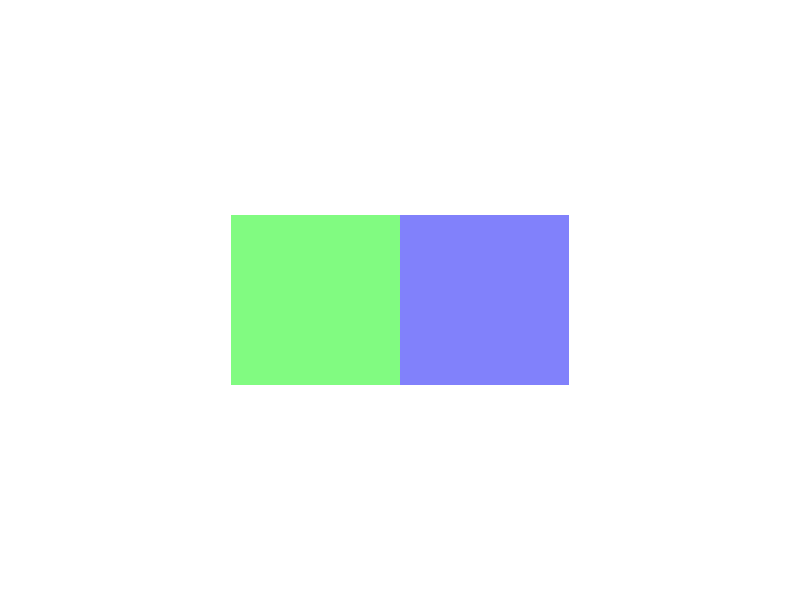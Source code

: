 #version 3.7;
#include "shapes.inc"
background {color rgb<1.000000,1.000000,1.000000>}
camera {
orthographic
right x*image_width/image_height
location <0.500000, 5.333333, 0.750000>
look_at <0.500000, 0.000000, 0.750000>
angle 25.000000
sky <0.000000, 0.000000, 1.000000>
}
global_settings { assumed_gamma 2.2 }
union {

mesh2 {
  vertex_vectors {
    9,
    <0.000000000000,0.000000000000,0.000000000000>,
    <0.500000000000,0.000000000000,0.000000000000>,
    <1.000000000000,0.000000000000,0.000000000000>,
    <0.000000000000,0.500000000000,0.000000000000>,
    <0.500000000000,0.500000000000,0.000000000000>,
    <1.000000000000,0.500000000000,0.000000000000>,
    <0.000000000000,1.000000000000,0.000000000000>,
    <0.500000000000,1.000000000000,0.000000000000>,
    <1.000000000000,1.000000000000,0.000000000000> 
  }
  texture_list {
    2,
    texture{pigment{rgb<0.501960784314,0.984313725490,0.501960784314>} finish {ambient 1.000000 diffuse 0.600000 reflection 0.000000}}
    texture{pigment{rgb<0.501960784314,0.501960784314,0.984313725490>} finish {ambient 1.000000 diffuse 0.600000 reflection 0.000000}}
  }
  face_indices {
    4,
    <3,4,7>,0,
    <3,7,6>,0,
    <4,5,8>,1,
    <4,8,7>,1 
  }
}
#declare elt3dedge =
  texture { pigment { rgb <0.000000,0.000000,0.000000> } finish {ambient 1.000000 diffuse 0.600000 reflection 0.000000} }
rotate<-90,  0,  0>
scale <  1,  1, -1>
}
